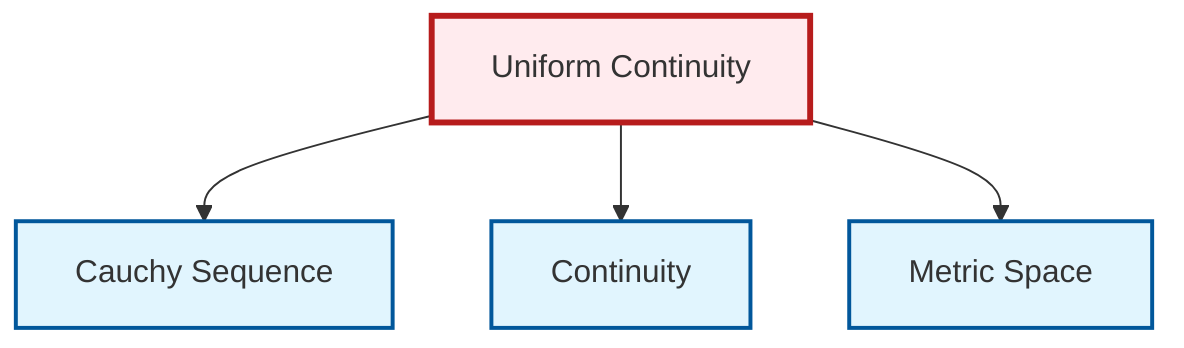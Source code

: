 graph TD
    classDef definition fill:#e1f5fe,stroke:#01579b,stroke-width:2px
    classDef theorem fill:#f3e5f5,stroke:#4a148c,stroke-width:2px
    classDef axiom fill:#fff3e0,stroke:#e65100,stroke-width:2px
    classDef example fill:#e8f5e9,stroke:#1b5e20,stroke-width:2px
    classDef current fill:#ffebee,stroke:#b71c1c,stroke-width:3px
    def-metric-space["Metric Space"]:::definition
    def-cauchy-sequence["Cauchy Sequence"]:::definition
    def-continuity["Continuity"]:::definition
    def-uniform-continuity["Uniform Continuity"]:::definition
    def-uniform-continuity --> def-cauchy-sequence
    def-uniform-continuity --> def-continuity
    def-uniform-continuity --> def-metric-space
    class def-uniform-continuity current